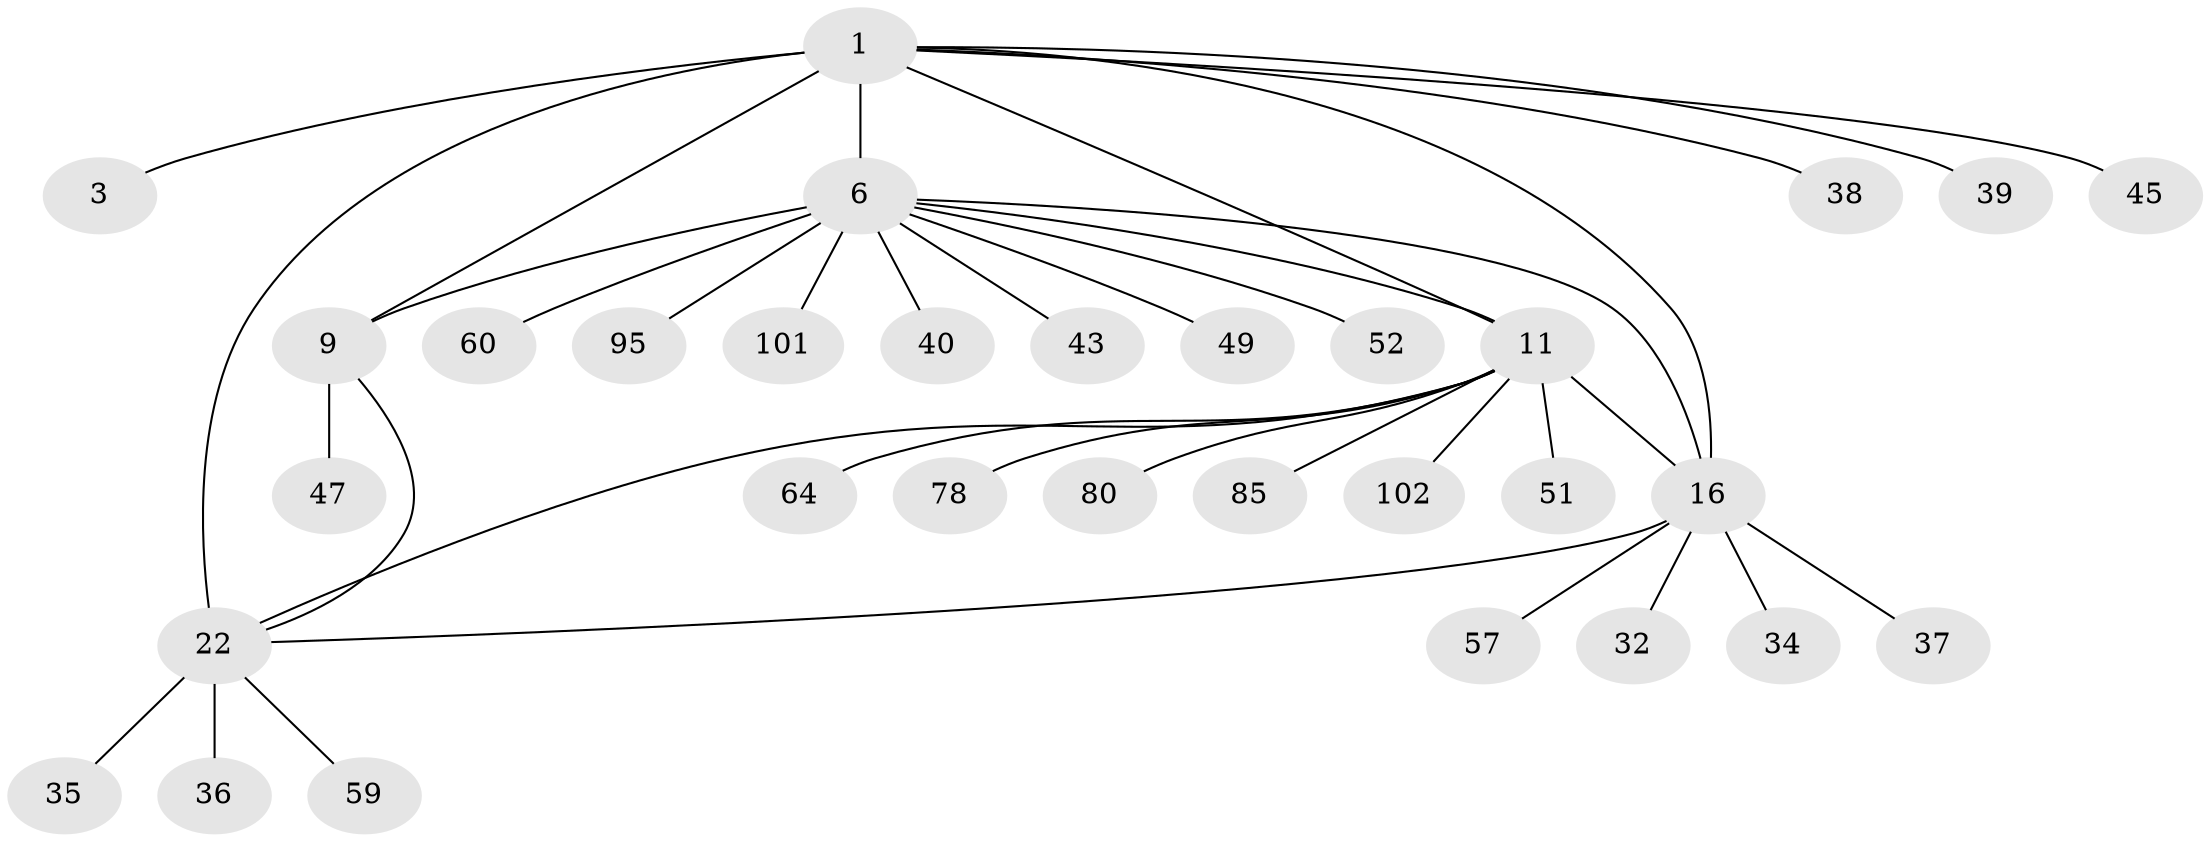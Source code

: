 // original degree distribution, {10: 0.05714285714285714, 5: 0.0380952380952381, 6: 0.0380952380952381, 4: 0.01904761904761905, 7: 0.0380952380952381, 8: 0.02857142857142857, 9: 0.02857142857142857, 1: 0.5904761904761905, 3: 0.02857142857142857, 2: 0.13333333333333333}
// Generated by graph-tools (version 1.1) at 2025/19/03/04/25 18:19:56]
// undirected, 31 vertices, 37 edges
graph export_dot {
graph [start="1"]
  node [color=gray90,style=filled];
  1 [super="+14+21+4+77+55+2"];
  3 [super="+44+58"];
  6 [super="+7+33+93"];
  9 [super="+50+10"];
  11 [super="+12+13"];
  16 [super="+66+17+18"];
  22 [super="+24+104+23"];
  32;
  34 [super="+103"];
  35;
  36 [super="+86+42"];
  37;
  38;
  39;
  40;
  43;
  45;
  47;
  49 [super="+81"];
  51;
  52;
  57;
  59;
  60;
  64;
  78 [super="+100"];
  80 [super="+88"];
  85;
  95;
  101;
  102;
  1 -- 3 [weight=4];
  1 -- 38;
  1 -- 11 [weight=6];
  1 -- 16 [weight=2];
  1 -- 22 [weight=6];
  1 -- 6;
  1 -- 39;
  1 -- 45;
  1 -- 9;
  6 -- 9 [weight=6];
  6 -- 52;
  6 -- 101;
  6 -- 40;
  6 -- 43;
  6 -- 11;
  6 -- 16 [weight=4];
  6 -- 49;
  6 -- 60;
  6 -- 95;
  9 -- 22;
  9 -- 47;
  11 -- 16;
  11 -- 64;
  11 -- 102;
  11 -- 78;
  11 -- 80;
  11 -- 51;
  11 -- 85;
  11 -- 22;
  16 -- 34;
  16 -- 37;
  16 -- 22;
  16 -- 57;
  16 -- 32;
  22 -- 35;
  22 -- 36;
  22 -- 59;
}

